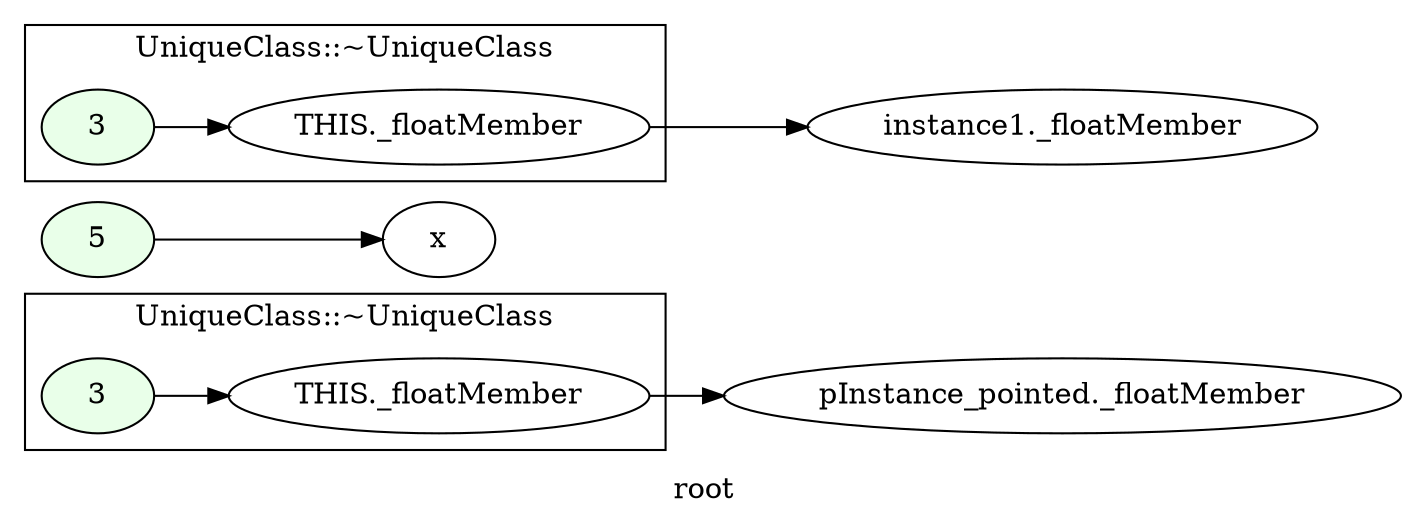 digraph G
{
rankdir=LR;
label = "root";
	node_000009 [ label = "pInstance_pointed._floatMember", startingline=17 ]
	node_000010 [ label = "5", style=filled, fillcolor="#E9FFE9", startingline=18 ]
	node_000011 [ label = "x", startingline=18 ]
	node_000015 [ label = "instance1._floatMember", startingline=18 ]
subgraph cluster_1 {
label = "UniqueClass::~UniqueClass";
parent = "G";
startingline = 17;
	node_000007 [ label = "3", style=filled, fillcolor="#E9FFE9", startingline=8 ]
	node_000008 [ label = "THIS._floatMember", startingline=8 ]
}
subgraph cluster_2 {
label = "UniqueClass::~UniqueClass";
parent = "G";
startingline = 18;
	node_000013 [ label = "3", style=filled, fillcolor="#E9FFE9", startingline=8 ]
	node_000014 [ label = "THIS._floatMember", startingline=8 ]
}
	node_000010 -> node_000011
	node_000007 -> node_000008
	node_000008 -> node_000009
	node_000013 -> node_000014
	node_000014 -> node_000015
}
